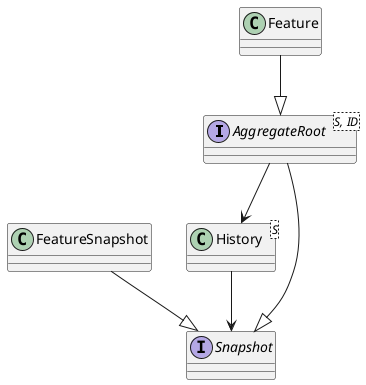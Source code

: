 @startuml
interface AggregateRoot<S, ID>
class History<S>
interface Snapshot

AggregateRoot --> History
History --> Snapshot
AggregateRoot --|> Snapshot

class Feature
class FeatureSnapshot

Feature --|> AggregateRoot
FeatureSnapshot --|> Snapshot
@enduml
